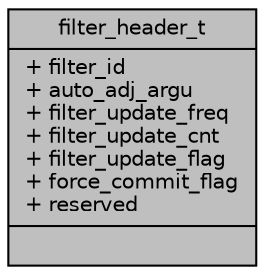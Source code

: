 digraph "filter_header_t"
{
 // INTERACTIVE_SVG=YES
 // LATEX_PDF_SIZE
  bgcolor="transparent";
  edge [fontname="Helvetica",fontsize="10",labelfontname="Helvetica",labelfontsize="10"];
  node [fontname="Helvetica",fontsize="10",shape=record];
  Node1 [label="{filter_header_t\n|+ filter_id\l+ auto_adj_argu\l+ filter_update_freq\l+ filter_update_cnt\l+ filter_update_flag\l+ force_commit_flag\l+ reserved\l|}",height=0.2,width=0.4,color="black", fillcolor="grey75", style="filled", fontcolor="black",tooltip="Description of header information of filter containers."];
}
